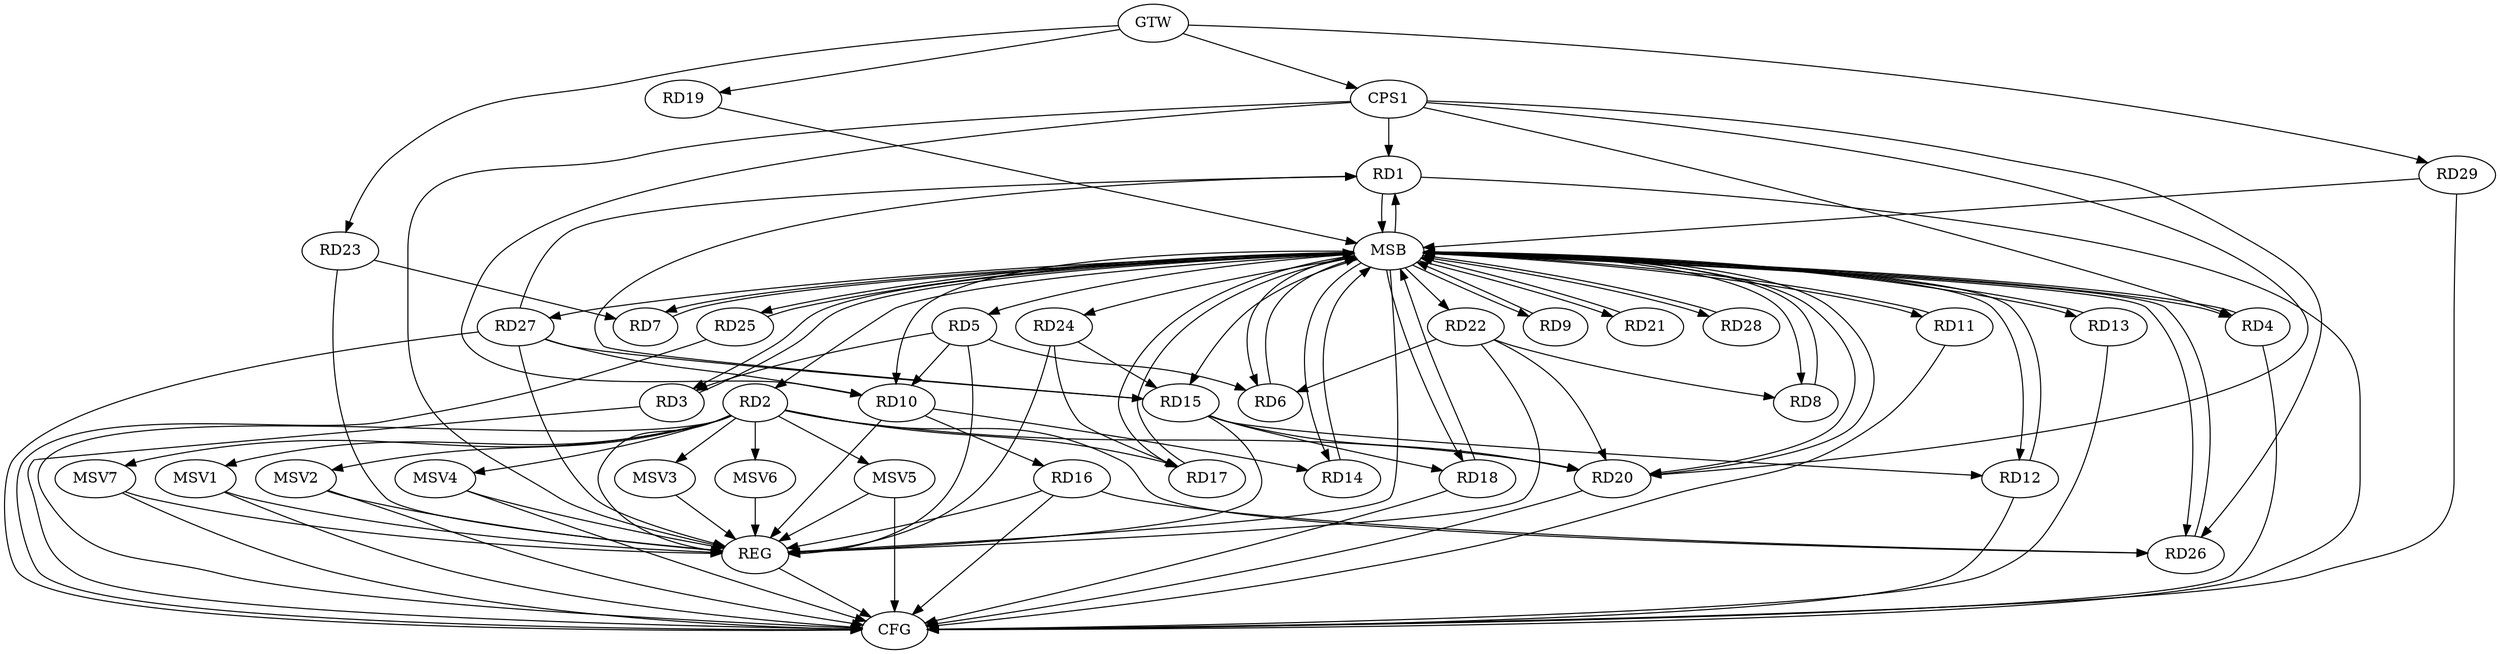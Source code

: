 strict digraph G {
  RD1 [ label="RD1" ];
  RD2 [ label="RD2" ];
  RD3 [ label="RD3" ];
  RD4 [ label="RD4" ];
  RD5 [ label="RD5" ];
  RD6 [ label="RD6" ];
  RD7 [ label="RD7" ];
  RD8 [ label="RD8" ];
  RD9 [ label="RD9" ];
  RD10 [ label="RD10" ];
  RD11 [ label="RD11" ];
  RD12 [ label="RD12" ];
  RD13 [ label="RD13" ];
  RD14 [ label="RD14" ];
  RD15 [ label="RD15" ];
  RD16 [ label="RD16" ];
  RD17 [ label="RD17" ];
  RD18 [ label="RD18" ];
  RD19 [ label="RD19" ];
  RD20 [ label="RD20" ];
  RD21 [ label="RD21" ];
  RD22 [ label="RD22" ];
  RD23 [ label="RD23" ];
  RD24 [ label="RD24" ];
  RD25 [ label="RD25" ];
  RD26 [ label="RD26" ];
  RD27 [ label="RD27" ];
  RD28 [ label="RD28" ];
  RD29 [ label="RD29" ];
  CPS1 [ label="CPS1" ];
  GTW [ label="GTW" ];
  REG [ label="REG" ];
  MSB [ label="MSB" ];
  CFG [ label="CFG" ];
  MSV1 [ label="MSV1" ];
  MSV2 [ label="MSV2" ];
  MSV3 [ label="MSV3" ];
  MSV4 [ label="MSV4" ];
  MSV5 [ label="MSV5" ];
  MSV6 [ label="MSV6" ];
  MSV7 [ label="MSV7" ];
  RD15 -> RD1;
  RD27 -> RD1;
  RD2 -> RD17;
  RD2 -> RD20;
  RD2 -> RD26;
  RD5 -> RD3;
  RD5 -> RD6;
  RD5 -> RD10;
  RD22 -> RD6;
  RD23 -> RD7;
  RD22 -> RD8;
  RD10 -> RD14;
  RD10 -> RD16;
  RD27 -> RD10;
  RD15 -> RD12;
  RD15 -> RD18;
  RD15 -> RD20;
  RD24 -> RD15;
  RD27 -> RD15;
  RD16 -> RD26;
  RD24 -> RD17;
  RD22 -> RD20;
  CPS1 -> RD4;
  CPS1 -> RD26;
  CPS1 -> RD1;
  CPS1 -> RD10;
  CPS1 -> RD20;
  GTW -> RD19;
  GTW -> RD23;
  GTW -> RD29;
  GTW -> CPS1;
  RD2 -> REG;
  RD5 -> REG;
  RD10 -> REG;
  RD15 -> REG;
  RD16 -> REG;
  RD22 -> REG;
  RD23 -> REG;
  RD24 -> REG;
  RD27 -> REG;
  CPS1 -> REG;
  RD1 -> MSB;
  MSB -> RD7;
  MSB -> RD14;
  MSB -> REG;
  RD3 -> MSB;
  MSB -> RD17;
  MSB -> RD25;
  MSB -> RD27;
  RD4 -> MSB;
  RD6 -> MSB;
  RD7 -> MSB;
  MSB -> RD6;
  MSB -> RD11;
  RD8 -> MSB;
  MSB -> RD26;
  RD9 -> MSB;
  MSB -> RD20;
  MSB -> RD24;
  RD11 -> MSB;
  MSB -> RD4;
  RD12 -> MSB;
  MSB -> RD9;
  RD13 -> MSB;
  MSB -> RD21;
  MSB -> RD22;
  RD14 -> MSB;
  MSB -> RD1;
  MSB -> RD12;
  MSB -> RD28;
  RD17 -> MSB;
  MSB -> RD2;
  MSB -> RD3;
  MSB -> RD8;
  RD18 -> MSB;
  MSB -> RD10;
  RD19 -> MSB;
  RD20 -> MSB;
  MSB -> RD15;
  RD21 -> MSB;
  RD25 -> MSB;
  RD26 -> MSB;
  MSB -> RD5;
  RD28 -> MSB;
  MSB -> RD18;
  RD29 -> MSB;
  MSB -> RD13;
  RD2 -> CFG;
  RD3 -> CFG;
  RD11 -> CFG;
  RD18 -> CFG;
  RD13 -> CFG;
  RD25 -> CFG;
  RD4 -> CFG;
  RD1 -> CFG;
  RD27 -> CFG;
  RD12 -> CFG;
  RD20 -> CFG;
  RD29 -> CFG;
  RD16 -> CFG;
  REG -> CFG;
  RD2 -> MSV1;
  RD2 -> MSV2;
  MSV1 -> REG;
  MSV1 -> CFG;
  MSV2 -> REG;
  MSV2 -> CFG;
  RD2 -> MSV3;
  RD2 -> MSV4;
  MSV3 -> REG;
  MSV4 -> REG;
  MSV4 -> CFG;
  RD2 -> MSV5;
  MSV5 -> REG;
  MSV5 -> CFG;
  RD2 -> MSV6;
  MSV6 -> REG;
  RD2 -> MSV7;
  MSV7 -> REG;
  MSV7 -> CFG;
}
